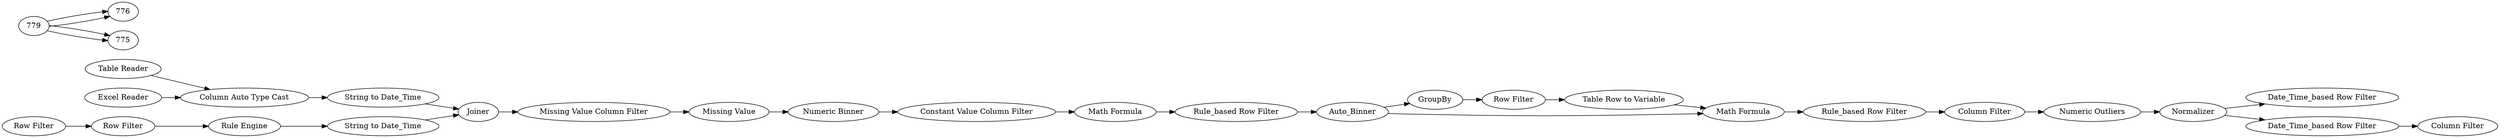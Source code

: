 digraph {
	1 [label="Table Reader"]
	2 [label="Row Filter"]
	3 [label="Row Filter"]
	4 [label="Rule Engine"]
	7 [label=Joiner]
	33 [label="String to Date_Time"]
	34 [label="String to Date_Time"]
	769 [label="Column Auto Type Cast"]
	12 [label="Missing Value"]
	13 [label="Numeric Binner"]
	14 [label="Missing Value Column Filter"]
	15 [label="Constant Value Column Filter"]
	46 [label="Excel Reader"]
	16 [label=Normalizer]
	41 [label="Date_Time_based Row Filter"]
	42 [label="Date_Time_based Row Filter"]
	754 [label="Column Filter"]
	21 [label=Auto_Binner]
	22 [label=GroupBy]
	26 [label="Rule_based Row Filter"]
	27 [label="Row Filter"]
	30 [label="Math Formula"]
	35 [label="Numeric Outliers"]
	36 [label="Math Formula"]
	37 [label="Rule_based Row Filter"]
	38 [label="Column Filter"]
	40 [label="Table Row to Variable"]
	2 -> 3
	3 -> 4
	4 -> 34
	33 -> 7
	34 -> 7
	769 -> 33
	12 -> 13
	13 -> 15
	14 -> 12
	16 -> 41
	16 -> 42
	21 -> 22
	21 -> 30
	22 -> 27
	26 -> 38
	27 -> 40
	30 -> 26
	36 -> 37
	37 -> 21
	38 -> 35
	40 -> 30
	1 -> 769
	7 -> 14
	15 -> 36
	46 -> 769
	42 -> 754
	35 -> 16
	779 -> 776
	779 -> 776
	779 -> 775
	779 -> 775
	rankdir=LR
}
